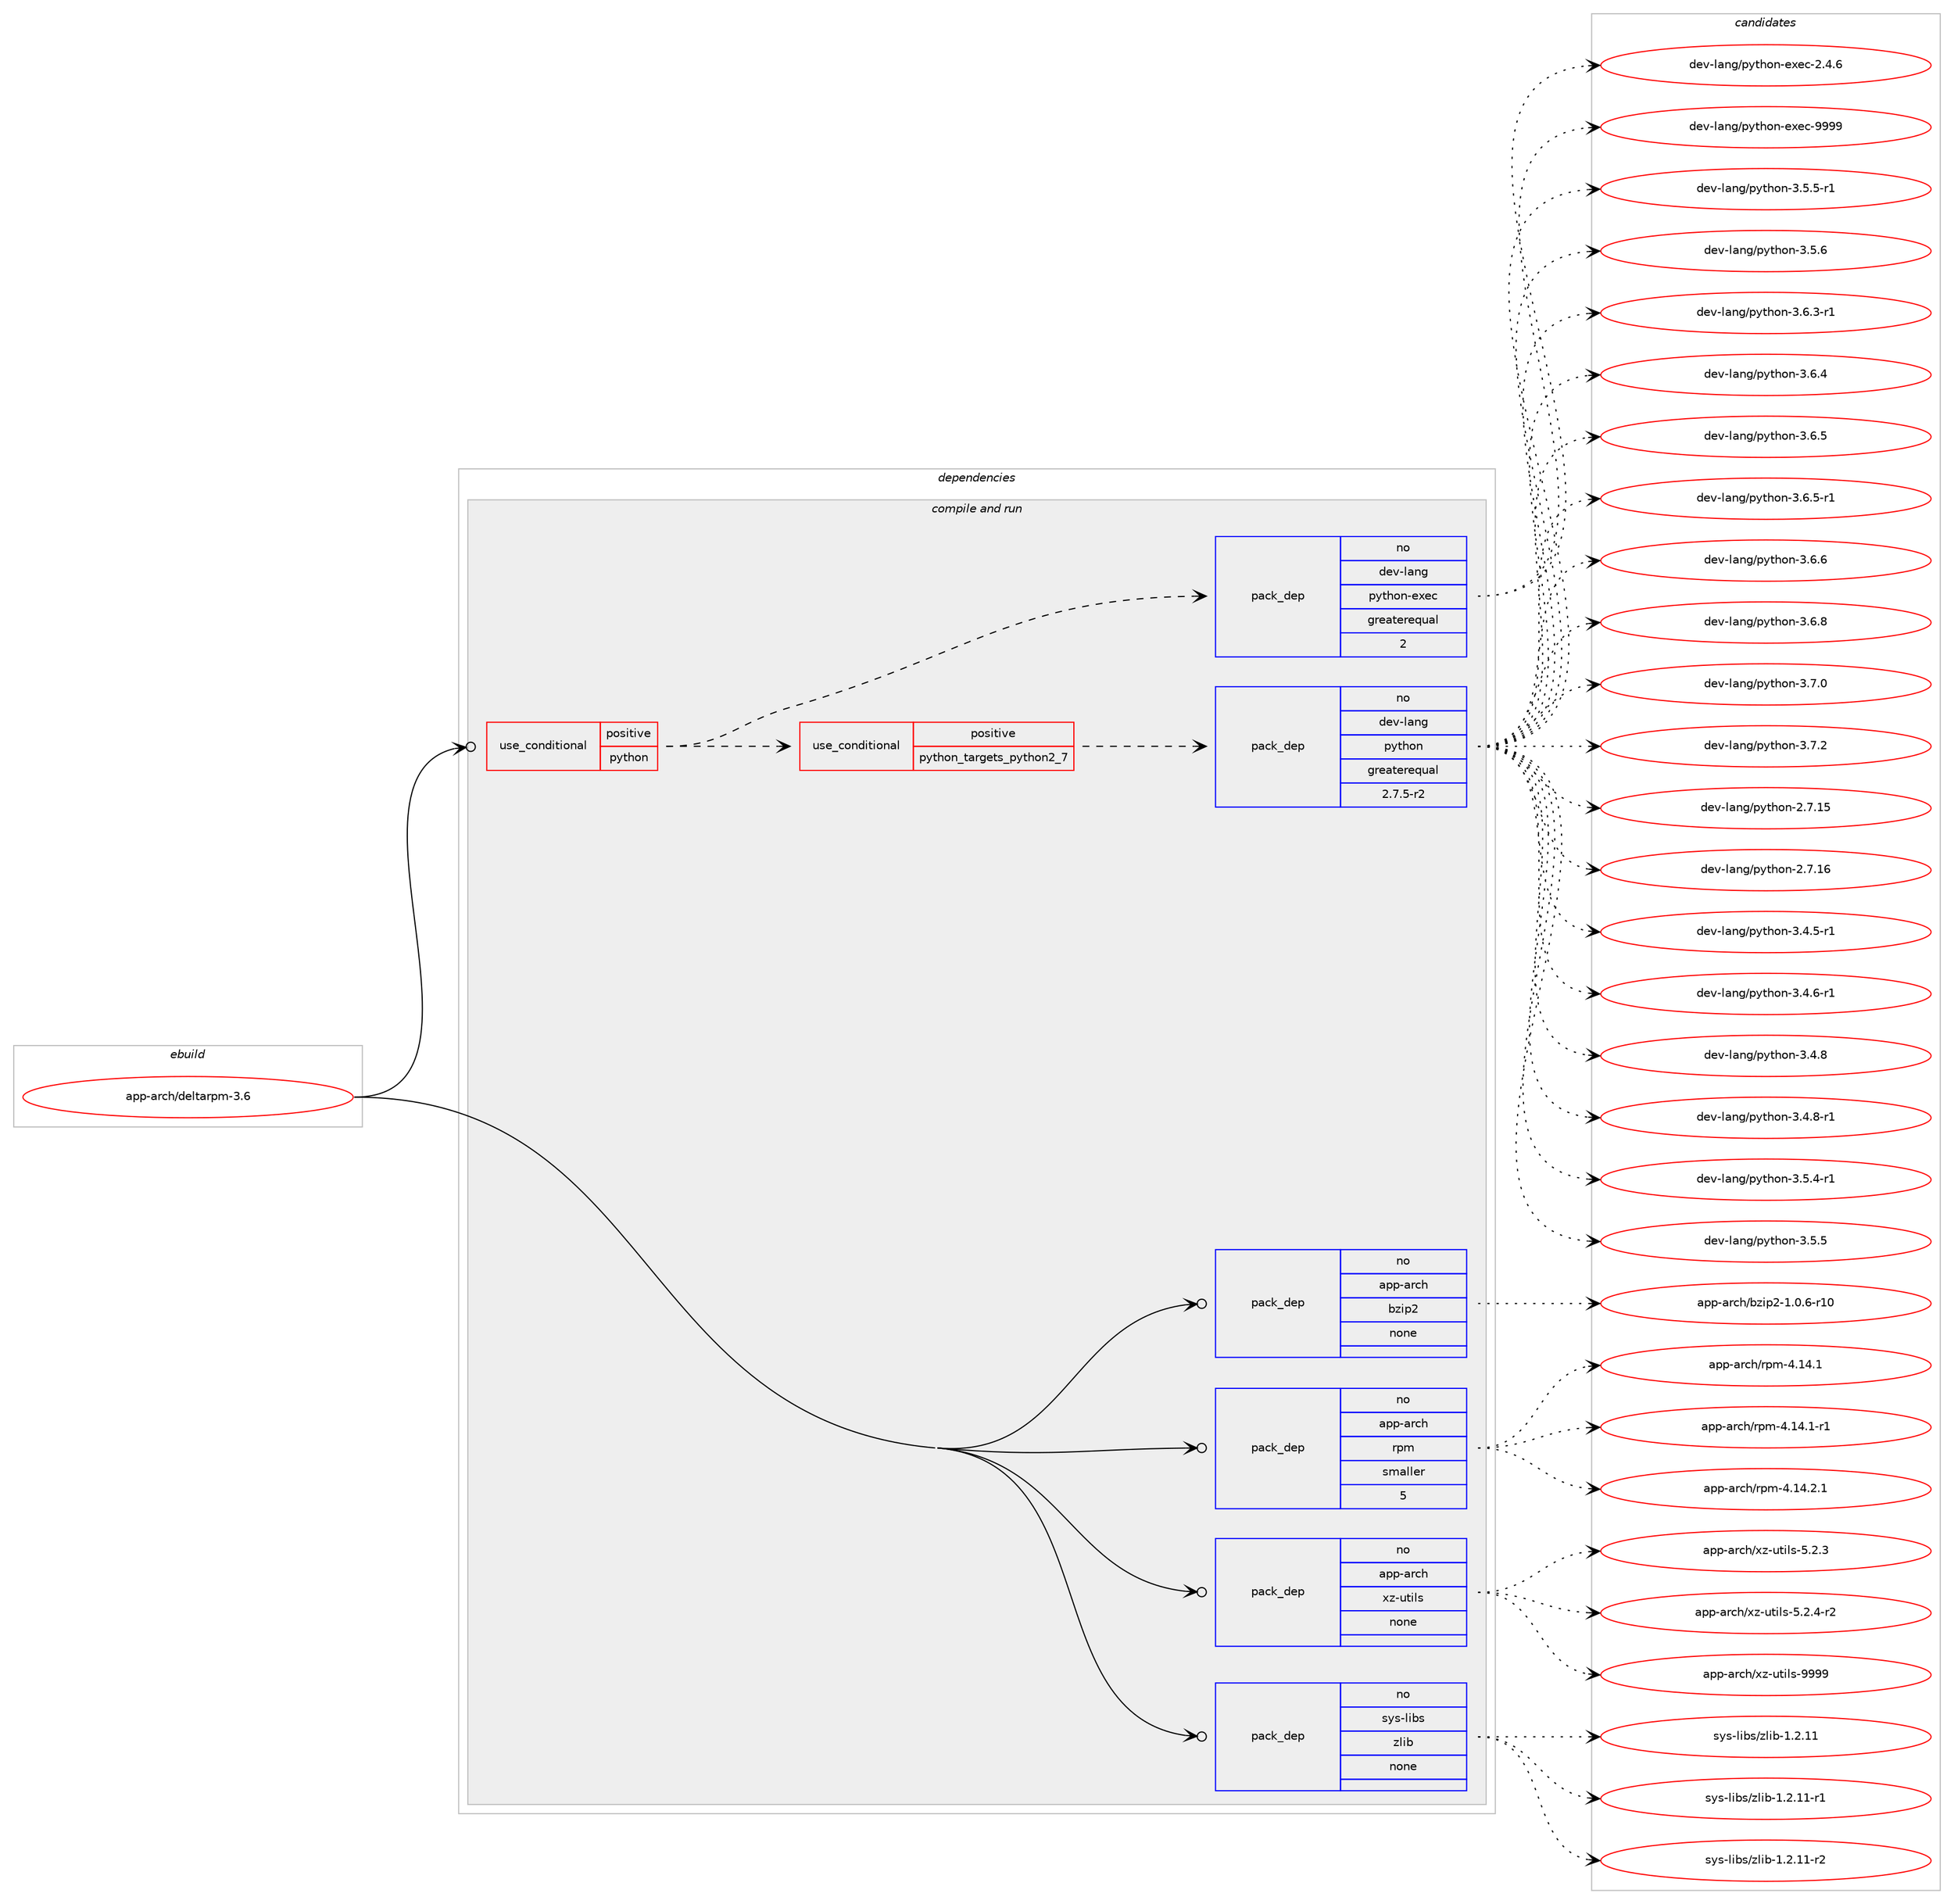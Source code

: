 digraph prolog {

# *************
# Graph options
# *************

newrank=true;
concentrate=true;
compound=true;
graph [rankdir=LR,fontname=Helvetica,fontsize=10,ranksep=1.5];#, ranksep=2.5, nodesep=0.2];
edge  [arrowhead=vee];
node  [fontname=Helvetica,fontsize=10];

# **********
# The ebuild
# **********

subgraph cluster_leftcol {
color=gray;
rank=same;
label=<<i>ebuild</i>>;
id [label="app-arch/deltarpm-3.6", color=red, width=4, href="../app-arch/deltarpm-3.6.svg"];
}

# ****************
# The dependencies
# ****************

subgraph cluster_midcol {
color=gray;
label=<<i>dependencies</i>>;
subgraph cluster_compile {
fillcolor="#eeeeee";
style=filled;
label=<<i>compile</i>>;
}
subgraph cluster_compileandrun {
fillcolor="#eeeeee";
style=filled;
label=<<i>compile and run</i>>;
subgraph cond346465 {
dependency1270959 [label=<<TABLE BORDER="0" CELLBORDER="1" CELLSPACING="0" CELLPADDING="4"><TR><TD ROWSPAN="3" CELLPADDING="10">use_conditional</TD></TR><TR><TD>positive</TD></TR><TR><TD>python</TD></TR></TABLE>>, shape=none, color=red];
subgraph cond346466 {
dependency1270960 [label=<<TABLE BORDER="0" CELLBORDER="1" CELLSPACING="0" CELLPADDING="4"><TR><TD ROWSPAN="3" CELLPADDING="10">use_conditional</TD></TR><TR><TD>positive</TD></TR><TR><TD>python_targets_python2_7</TD></TR></TABLE>>, shape=none, color=red];
subgraph pack904775 {
dependency1270961 [label=<<TABLE BORDER="0" CELLBORDER="1" CELLSPACING="0" CELLPADDING="4" WIDTH="220"><TR><TD ROWSPAN="6" CELLPADDING="30">pack_dep</TD></TR><TR><TD WIDTH="110">no</TD></TR><TR><TD>dev-lang</TD></TR><TR><TD>python</TD></TR><TR><TD>greaterequal</TD></TR><TR><TD>2.7.5-r2</TD></TR></TABLE>>, shape=none, color=blue];
}
dependency1270960:e -> dependency1270961:w [weight=20,style="dashed",arrowhead="vee"];
}
dependency1270959:e -> dependency1270960:w [weight=20,style="dashed",arrowhead="vee"];
subgraph pack904776 {
dependency1270962 [label=<<TABLE BORDER="0" CELLBORDER="1" CELLSPACING="0" CELLPADDING="4" WIDTH="220"><TR><TD ROWSPAN="6" CELLPADDING="30">pack_dep</TD></TR><TR><TD WIDTH="110">no</TD></TR><TR><TD>dev-lang</TD></TR><TR><TD>python-exec</TD></TR><TR><TD>greaterequal</TD></TR><TR><TD>2</TD></TR></TABLE>>, shape=none, color=blue];
}
dependency1270959:e -> dependency1270962:w [weight=20,style="dashed",arrowhead="vee"];
}
id:e -> dependency1270959:w [weight=20,style="solid",arrowhead="odotvee"];
subgraph pack904777 {
dependency1270963 [label=<<TABLE BORDER="0" CELLBORDER="1" CELLSPACING="0" CELLPADDING="4" WIDTH="220"><TR><TD ROWSPAN="6" CELLPADDING="30">pack_dep</TD></TR><TR><TD WIDTH="110">no</TD></TR><TR><TD>app-arch</TD></TR><TR><TD>bzip2</TD></TR><TR><TD>none</TD></TR><TR><TD></TD></TR></TABLE>>, shape=none, color=blue];
}
id:e -> dependency1270963:w [weight=20,style="solid",arrowhead="odotvee"];
subgraph pack904778 {
dependency1270964 [label=<<TABLE BORDER="0" CELLBORDER="1" CELLSPACING="0" CELLPADDING="4" WIDTH="220"><TR><TD ROWSPAN="6" CELLPADDING="30">pack_dep</TD></TR><TR><TD WIDTH="110">no</TD></TR><TR><TD>app-arch</TD></TR><TR><TD>rpm</TD></TR><TR><TD>smaller</TD></TR><TR><TD>5</TD></TR></TABLE>>, shape=none, color=blue];
}
id:e -> dependency1270964:w [weight=20,style="solid",arrowhead="odotvee"];
subgraph pack904779 {
dependency1270965 [label=<<TABLE BORDER="0" CELLBORDER="1" CELLSPACING="0" CELLPADDING="4" WIDTH="220"><TR><TD ROWSPAN="6" CELLPADDING="30">pack_dep</TD></TR><TR><TD WIDTH="110">no</TD></TR><TR><TD>app-arch</TD></TR><TR><TD>xz-utils</TD></TR><TR><TD>none</TD></TR><TR><TD></TD></TR></TABLE>>, shape=none, color=blue];
}
id:e -> dependency1270965:w [weight=20,style="solid",arrowhead="odotvee"];
subgraph pack904780 {
dependency1270966 [label=<<TABLE BORDER="0" CELLBORDER="1" CELLSPACING="0" CELLPADDING="4" WIDTH="220"><TR><TD ROWSPAN="6" CELLPADDING="30">pack_dep</TD></TR><TR><TD WIDTH="110">no</TD></TR><TR><TD>sys-libs</TD></TR><TR><TD>zlib</TD></TR><TR><TD>none</TD></TR><TR><TD></TD></TR></TABLE>>, shape=none, color=blue];
}
id:e -> dependency1270966:w [weight=20,style="solid",arrowhead="odotvee"];
}
subgraph cluster_run {
fillcolor="#eeeeee";
style=filled;
label=<<i>run</i>>;
}
}

# **************
# The candidates
# **************

subgraph cluster_choices {
rank=same;
color=gray;
label=<<i>candidates</i>>;

subgraph choice904775 {
color=black;
nodesep=1;
choice10010111845108971101034711212111610411111045504655464953 [label="dev-lang/python-2.7.15", color=red, width=4,href="../dev-lang/python-2.7.15.svg"];
choice10010111845108971101034711212111610411111045504655464954 [label="dev-lang/python-2.7.16", color=red, width=4,href="../dev-lang/python-2.7.16.svg"];
choice1001011184510897110103471121211161041111104551465246534511449 [label="dev-lang/python-3.4.5-r1", color=red, width=4,href="../dev-lang/python-3.4.5-r1.svg"];
choice1001011184510897110103471121211161041111104551465246544511449 [label="dev-lang/python-3.4.6-r1", color=red, width=4,href="../dev-lang/python-3.4.6-r1.svg"];
choice100101118451089711010347112121116104111110455146524656 [label="dev-lang/python-3.4.8", color=red, width=4,href="../dev-lang/python-3.4.8.svg"];
choice1001011184510897110103471121211161041111104551465246564511449 [label="dev-lang/python-3.4.8-r1", color=red, width=4,href="../dev-lang/python-3.4.8-r1.svg"];
choice1001011184510897110103471121211161041111104551465346524511449 [label="dev-lang/python-3.5.4-r1", color=red, width=4,href="../dev-lang/python-3.5.4-r1.svg"];
choice100101118451089711010347112121116104111110455146534653 [label="dev-lang/python-3.5.5", color=red, width=4,href="../dev-lang/python-3.5.5.svg"];
choice1001011184510897110103471121211161041111104551465346534511449 [label="dev-lang/python-3.5.5-r1", color=red, width=4,href="../dev-lang/python-3.5.5-r1.svg"];
choice100101118451089711010347112121116104111110455146534654 [label="dev-lang/python-3.5.6", color=red, width=4,href="../dev-lang/python-3.5.6.svg"];
choice1001011184510897110103471121211161041111104551465446514511449 [label="dev-lang/python-3.6.3-r1", color=red, width=4,href="../dev-lang/python-3.6.3-r1.svg"];
choice100101118451089711010347112121116104111110455146544652 [label="dev-lang/python-3.6.4", color=red, width=4,href="../dev-lang/python-3.6.4.svg"];
choice100101118451089711010347112121116104111110455146544653 [label="dev-lang/python-3.6.5", color=red, width=4,href="../dev-lang/python-3.6.5.svg"];
choice1001011184510897110103471121211161041111104551465446534511449 [label="dev-lang/python-3.6.5-r1", color=red, width=4,href="../dev-lang/python-3.6.5-r1.svg"];
choice100101118451089711010347112121116104111110455146544654 [label="dev-lang/python-3.6.6", color=red, width=4,href="../dev-lang/python-3.6.6.svg"];
choice100101118451089711010347112121116104111110455146544656 [label="dev-lang/python-3.6.8", color=red, width=4,href="../dev-lang/python-3.6.8.svg"];
choice100101118451089711010347112121116104111110455146554648 [label="dev-lang/python-3.7.0", color=red, width=4,href="../dev-lang/python-3.7.0.svg"];
choice100101118451089711010347112121116104111110455146554650 [label="dev-lang/python-3.7.2", color=red, width=4,href="../dev-lang/python-3.7.2.svg"];
dependency1270961:e -> choice10010111845108971101034711212111610411111045504655464953:w [style=dotted,weight="100"];
dependency1270961:e -> choice10010111845108971101034711212111610411111045504655464954:w [style=dotted,weight="100"];
dependency1270961:e -> choice1001011184510897110103471121211161041111104551465246534511449:w [style=dotted,weight="100"];
dependency1270961:e -> choice1001011184510897110103471121211161041111104551465246544511449:w [style=dotted,weight="100"];
dependency1270961:e -> choice100101118451089711010347112121116104111110455146524656:w [style=dotted,weight="100"];
dependency1270961:e -> choice1001011184510897110103471121211161041111104551465246564511449:w [style=dotted,weight="100"];
dependency1270961:e -> choice1001011184510897110103471121211161041111104551465346524511449:w [style=dotted,weight="100"];
dependency1270961:e -> choice100101118451089711010347112121116104111110455146534653:w [style=dotted,weight="100"];
dependency1270961:e -> choice1001011184510897110103471121211161041111104551465346534511449:w [style=dotted,weight="100"];
dependency1270961:e -> choice100101118451089711010347112121116104111110455146534654:w [style=dotted,weight="100"];
dependency1270961:e -> choice1001011184510897110103471121211161041111104551465446514511449:w [style=dotted,weight="100"];
dependency1270961:e -> choice100101118451089711010347112121116104111110455146544652:w [style=dotted,weight="100"];
dependency1270961:e -> choice100101118451089711010347112121116104111110455146544653:w [style=dotted,weight="100"];
dependency1270961:e -> choice1001011184510897110103471121211161041111104551465446534511449:w [style=dotted,weight="100"];
dependency1270961:e -> choice100101118451089711010347112121116104111110455146544654:w [style=dotted,weight="100"];
dependency1270961:e -> choice100101118451089711010347112121116104111110455146544656:w [style=dotted,weight="100"];
dependency1270961:e -> choice100101118451089711010347112121116104111110455146554648:w [style=dotted,weight="100"];
dependency1270961:e -> choice100101118451089711010347112121116104111110455146554650:w [style=dotted,weight="100"];
}
subgraph choice904776 {
color=black;
nodesep=1;
choice1001011184510897110103471121211161041111104510112010199455046524654 [label="dev-lang/python-exec-2.4.6", color=red, width=4,href="../dev-lang/python-exec-2.4.6.svg"];
choice10010111845108971101034711212111610411111045101120101994557575757 [label="dev-lang/python-exec-9999", color=red, width=4,href="../dev-lang/python-exec-9999.svg"];
dependency1270962:e -> choice1001011184510897110103471121211161041111104510112010199455046524654:w [style=dotted,weight="100"];
dependency1270962:e -> choice10010111845108971101034711212111610411111045101120101994557575757:w [style=dotted,weight="100"];
}
subgraph choice904777 {
color=black;
nodesep=1;
choice97112112459711499104479812210511250454946484654451144948 [label="app-arch/bzip2-1.0.6-r10", color=red, width=4,href="../app-arch/bzip2-1.0.6-r10.svg"];
dependency1270963:e -> choice97112112459711499104479812210511250454946484654451144948:w [style=dotted,weight="100"];
}
subgraph choice904778 {
color=black;
nodesep=1;
choice971121124597114991044711411210945524649524649 [label="app-arch/rpm-4.14.1", color=red, width=4,href="../app-arch/rpm-4.14.1.svg"];
choice9711211245971149910447114112109455246495246494511449 [label="app-arch/rpm-4.14.1-r1", color=red, width=4,href="../app-arch/rpm-4.14.1-r1.svg"];
choice9711211245971149910447114112109455246495246504649 [label="app-arch/rpm-4.14.2.1", color=red, width=4,href="../app-arch/rpm-4.14.2.1.svg"];
dependency1270964:e -> choice971121124597114991044711411210945524649524649:w [style=dotted,weight="100"];
dependency1270964:e -> choice9711211245971149910447114112109455246495246494511449:w [style=dotted,weight="100"];
dependency1270964:e -> choice9711211245971149910447114112109455246495246504649:w [style=dotted,weight="100"];
}
subgraph choice904779 {
color=black;
nodesep=1;
choice971121124597114991044712012245117116105108115455346504651 [label="app-arch/xz-utils-5.2.3", color=red, width=4,href="../app-arch/xz-utils-5.2.3.svg"];
choice9711211245971149910447120122451171161051081154553465046524511450 [label="app-arch/xz-utils-5.2.4-r2", color=red, width=4,href="../app-arch/xz-utils-5.2.4-r2.svg"];
choice9711211245971149910447120122451171161051081154557575757 [label="app-arch/xz-utils-9999", color=red, width=4,href="../app-arch/xz-utils-9999.svg"];
dependency1270965:e -> choice971121124597114991044712012245117116105108115455346504651:w [style=dotted,weight="100"];
dependency1270965:e -> choice9711211245971149910447120122451171161051081154553465046524511450:w [style=dotted,weight="100"];
dependency1270965:e -> choice9711211245971149910447120122451171161051081154557575757:w [style=dotted,weight="100"];
}
subgraph choice904780 {
color=black;
nodesep=1;
choice1151211154510810598115471221081059845494650464949 [label="sys-libs/zlib-1.2.11", color=red, width=4,href="../sys-libs/zlib-1.2.11.svg"];
choice11512111545108105981154712210810598454946504649494511449 [label="sys-libs/zlib-1.2.11-r1", color=red, width=4,href="../sys-libs/zlib-1.2.11-r1.svg"];
choice11512111545108105981154712210810598454946504649494511450 [label="sys-libs/zlib-1.2.11-r2", color=red, width=4,href="../sys-libs/zlib-1.2.11-r2.svg"];
dependency1270966:e -> choice1151211154510810598115471221081059845494650464949:w [style=dotted,weight="100"];
dependency1270966:e -> choice11512111545108105981154712210810598454946504649494511449:w [style=dotted,weight="100"];
dependency1270966:e -> choice11512111545108105981154712210810598454946504649494511450:w [style=dotted,weight="100"];
}
}

}
